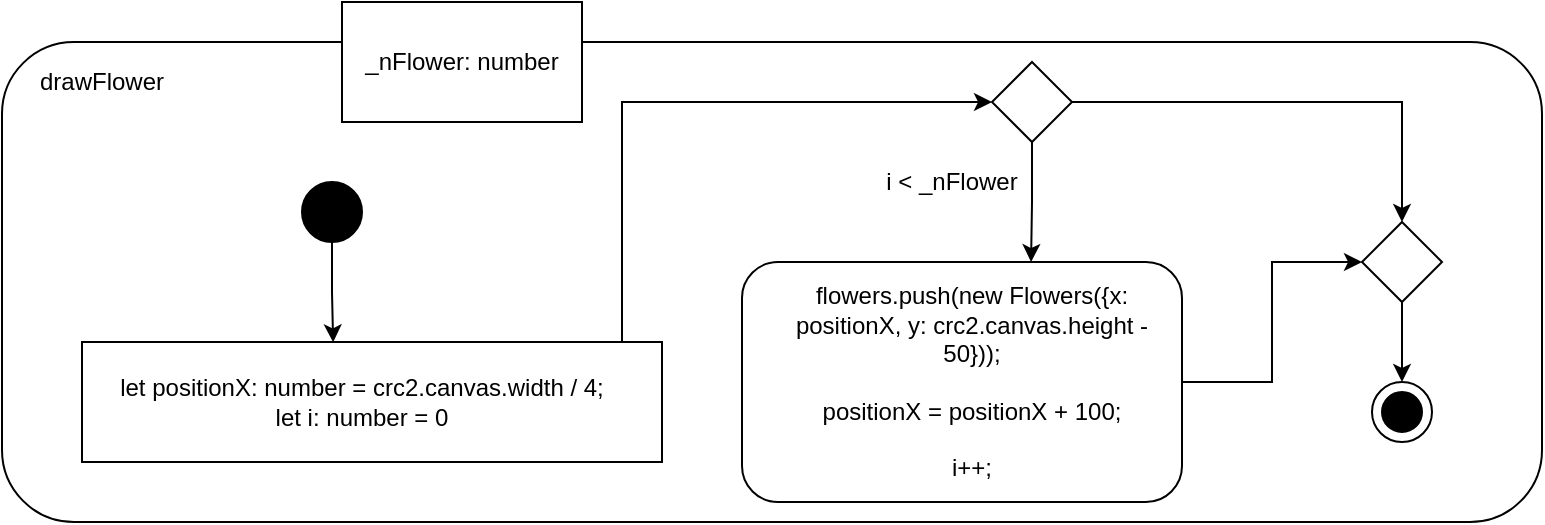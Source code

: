 <mxfile version="14.5.1" type="device"><diagram id="FpicmBA8nAs9JLmUmjSk" name="Seite-1"><mxGraphModel dx="1024" dy="592" grid="1" gridSize="10" guides="1" tooltips="1" connect="1" arrows="1" fold="1" page="1" pageScale="1" pageWidth="1654" pageHeight="1169" math="0" shadow="0"><root><mxCell id="0"/><mxCell id="1" parent="0"/><mxCell id="OQSnEQMKbbLcLyFQkYxx-51" value="" style="rounded=1;whiteSpace=wrap;html=1;fillColor=#FFFFFF;" parent="1" vertex="1"><mxGeometry x="70" y="90" width="770" height="240" as="geometry"/></mxCell><mxCell id="OQSnEQMKbbLcLyFQkYxx-26" value="drawFlower" style="text;html=1;strokeColor=none;fillColor=none;align=center;verticalAlign=middle;whiteSpace=wrap;rounded=0;" parent="1" vertex="1"><mxGeometry x="70" y="100" width="100" height="20" as="geometry"/></mxCell><mxCell id="OQSnEQMKbbLcLyFQkYxx-27" value="" style="rounded=0;whiteSpace=wrap;html=1;fillColor=#ffffff;" parent="1" vertex="1"><mxGeometry x="240" y="70" width="120" height="60" as="geometry"/></mxCell><mxCell id="OQSnEQMKbbLcLyFQkYxx-28" value="_nFlower: number" style="text;html=1;strokeColor=none;fillColor=none;align=center;verticalAlign=middle;whiteSpace=wrap;rounded=0;" parent="1" vertex="1"><mxGeometry x="240" y="90" width="120" height="20" as="geometry"/></mxCell><mxCell id="OQSnEQMKbbLcLyFQkYxx-34" style="edgeStyle=orthogonalEdgeStyle;rounded=0;orthogonalLoop=1;jettySize=auto;html=1;exitX=0.5;exitY=1;exitDx=0;exitDy=0;entryX=0.433;entryY=0.003;entryDx=0;entryDy=0;entryPerimeter=0;" parent="1" source="OQSnEQMKbbLcLyFQkYxx-29" target="OQSnEQMKbbLcLyFQkYxx-30" edge="1"><mxGeometry relative="1" as="geometry"/></mxCell><mxCell id="OQSnEQMKbbLcLyFQkYxx-29" value="" style="ellipse;whiteSpace=wrap;html=1;aspect=fixed;fillColor=#000000;" parent="1" vertex="1"><mxGeometry x="220" y="160" width="30" height="30" as="geometry"/></mxCell><mxCell id="OQSnEQMKbbLcLyFQkYxx-50" style="edgeStyle=orthogonalEdgeStyle;rounded=0;orthogonalLoop=1;jettySize=auto;html=1;exitX=1;exitY=0.5;exitDx=0;exitDy=0;entryX=0;entryY=0.5;entryDx=0;entryDy=0;" parent="1" source="OQSnEQMKbbLcLyFQkYxx-30" target="OQSnEQMKbbLcLyFQkYxx-36" edge="1"><mxGeometry relative="1" as="geometry"><Array as="points"><mxPoint x="380" y="270"/><mxPoint x="380" y="120"/></Array></mxGeometry></mxCell><mxCell id="OQSnEQMKbbLcLyFQkYxx-30" value="" style="rounded=0;whiteSpace=wrap;html=1;fillColor=#FFFFFF;" parent="1" vertex="1"><mxGeometry x="110" y="240" width="290" height="60" as="geometry"/></mxCell><mxCell id="OQSnEQMKbbLcLyFQkYxx-35" value="let positionX: number = crc2.canvas.width / 4;&lt;br&gt;let i: number = 0" style="text;html=1;strokeColor=none;fillColor=none;align=center;verticalAlign=middle;whiteSpace=wrap;rounded=0;" parent="1" vertex="1"><mxGeometry x="110" y="260" width="280" height="20" as="geometry"/></mxCell><mxCell id="OQSnEQMKbbLcLyFQkYxx-41" style="edgeStyle=orthogonalEdgeStyle;rounded=0;orthogonalLoop=1;jettySize=auto;html=1;exitX=0.5;exitY=1;exitDx=0;exitDy=0;entryX=0.657;entryY=0;entryDx=0;entryDy=0;entryPerimeter=0;" parent="1" source="OQSnEQMKbbLcLyFQkYxx-36" target="OQSnEQMKbbLcLyFQkYxx-39" edge="1"><mxGeometry relative="1" as="geometry"/></mxCell><mxCell id="OQSnEQMKbbLcLyFQkYxx-43" style="edgeStyle=orthogonalEdgeStyle;rounded=0;orthogonalLoop=1;jettySize=auto;html=1;exitX=1;exitY=0.5;exitDx=0;exitDy=0;entryX=0.5;entryY=0;entryDx=0;entryDy=0;" parent="1" source="OQSnEQMKbbLcLyFQkYxx-36" target="OQSnEQMKbbLcLyFQkYxx-42" edge="1"><mxGeometry relative="1" as="geometry"/></mxCell><mxCell id="OQSnEQMKbbLcLyFQkYxx-36" value="" style="rhombus;whiteSpace=wrap;html=1;fillColor=#FFFFFF;" parent="1" vertex="1"><mxGeometry x="565" y="100" width="40" height="40" as="geometry"/></mxCell><mxCell id="OQSnEQMKbbLcLyFQkYxx-38" value="i &amp;lt; _nFlower" style="text;html=1;strokeColor=none;fillColor=none;align=center;verticalAlign=middle;whiteSpace=wrap;rounded=0;" parent="1" vertex="1"><mxGeometry x="485" y="150" width="120" height="20" as="geometry"/></mxCell><mxCell id="OQSnEQMKbbLcLyFQkYxx-45" style="edgeStyle=orthogonalEdgeStyle;rounded=0;orthogonalLoop=1;jettySize=auto;html=1;exitX=1;exitY=0.5;exitDx=0;exitDy=0;entryX=0;entryY=0.5;entryDx=0;entryDy=0;" parent="1" source="OQSnEQMKbbLcLyFQkYxx-39" target="OQSnEQMKbbLcLyFQkYxx-42" edge="1"><mxGeometry relative="1" as="geometry"/></mxCell><mxCell id="OQSnEQMKbbLcLyFQkYxx-39" value="" style="rounded=1;whiteSpace=wrap;html=1;fillColor=#FFFFFF;" parent="1" vertex="1"><mxGeometry x="440" y="200" width="220" height="120" as="geometry"/></mxCell><mxCell id="OQSnEQMKbbLcLyFQkYxx-40" value="flowers.push(new Flowers({x: positionX, y: crc2.canvas.height - 50}));&lt;br&gt;&lt;br&gt;positionX = positionX + 100;&lt;br&gt;&lt;br&gt;i++;" style="text;html=1;strokeColor=none;fillColor=none;align=center;verticalAlign=middle;whiteSpace=wrap;rounded=0;" parent="1" vertex="1"><mxGeometry x="460" y="210" width="190" height="100" as="geometry"/></mxCell><mxCell id="OQSnEQMKbbLcLyFQkYxx-47" style="edgeStyle=orthogonalEdgeStyle;rounded=0;orthogonalLoop=1;jettySize=auto;html=1;exitX=0.5;exitY=1;exitDx=0;exitDy=0;entryX=0.5;entryY=0;entryDx=0;entryDy=0;" parent="1" source="OQSnEQMKbbLcLyFQkYxx-42" target="OQSnEQMKbbLcLyFQkYxx-46" edge="1"><mxGeometry relative="1" as="geometry"/></mxCell><mxCell id="OQSnEQMKbbLcLyFQkYxx-42" value="" style="rhombus;whiteSpace=wrap;html=1;fillColor=#FFFFFF;" parent="1" vertex="1"><mxGeometry x="750" y="180" width="40" height="40" as="geometry"/></mxCell><mxCell id="OQSnEQMKbbLcLyFQkYxx-46" value="" style="ellipse;whiteSpace=wrap;html=1;aspect=fixed;fillColor=#FFFFFF;" parent="1" vertex="1"><mxGeometry x="755" y="260" width="30" height="30" as="geometry"/></mxCell><mxCell id="OQSnEQMKbbLcLyFQkYxx-49" value="" style="ellipse;whiteSpace=wrap;html=1;aspect=fixed;fillColor=#000000;" parent="1" vertex="1"><mxGeometry x="760" y="265" width="20" height="20" as="geometry"/></mxCell></root></mxGraphModel></diagram></mxfile>